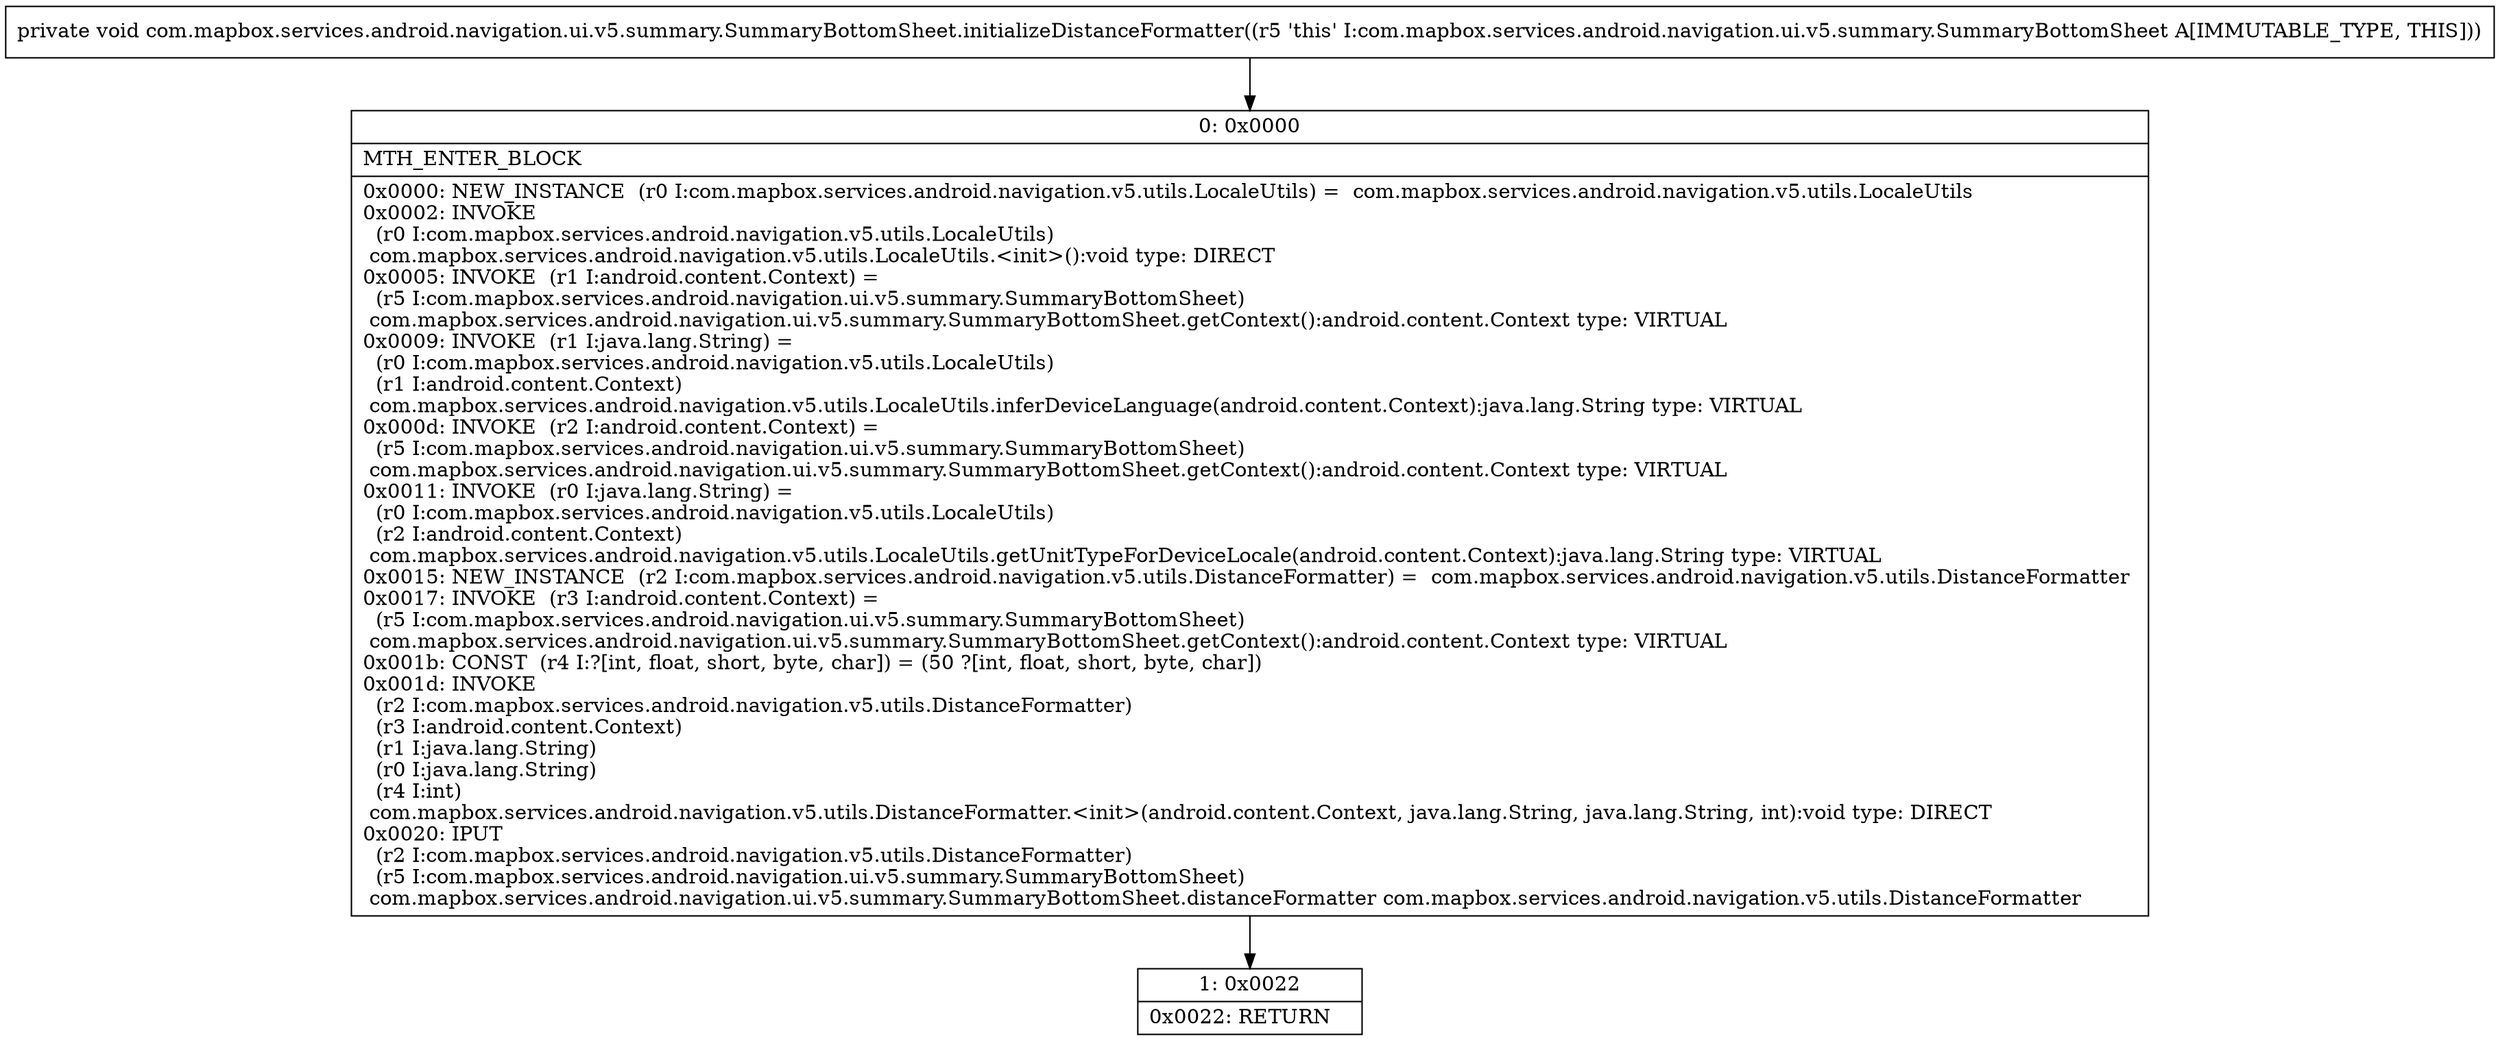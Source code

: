 digraph "CFG forcom.mapbox.services.android.navigation.ui.v5.summary.SummaryBottomSheet.initializeDistanceFormatter()V" {
Node_0 [shape=record,label="{0\:\ 0x0000|MTH_ENTER_BLOCK\l|0x0000: NEW_INSTANCE  (r0 I:com.mapbox.services.android.navigation.v5.utils.LocaleUtils) =  com.mapbox.services.android.navigation.v5.utils.LocaleUtils \l0x0002: INVOKE  \l  (r0 I:com.mapbox.services.android.navigation.v5.utils.LocaleUtils)\l com.mapbox.services.android.navigation.v5.utils.LocaleUtils.\<init\>():void type: DIRECT \l0x0005: INVOKE  (r1 I:android.content.Context) = \l  (r5 I:com.mapbox.services.android.navigation.ui.v5.summary.SummaryBottomSheet)\l com.mapbox.services.android.navigation.ui.v5.summary.SummaryBottomSheet.getContext():android.content.Context type: VIRTUAL \l0x0009: INVOKE  (r1 I:java.lang.String) = \l  (r0 I:com.mapbox.services.android.navigation.v5.utils.LocaleUtils)\l  (r1 I:android.content.Context)\l com.mapbox.services.android.navigation.v5.utils.LocaleUtils.inferDeviceLanguage(android.content.Context):java.lang.String type: VIRTUAL \l0x000d: INVOKE  (r2 I:android.content.Context) = \l  (r5 I:com.mapbox.services.android.navigation.ui.v5.summary.SummaryBottomSheet)\l com.mapbox.services.android.navigation.ui.v5.summary.SummaryBottomSheet.getContext():android.content.Context type: VIRTUAL \l0x0011: INVOKE  (r0 I:java.lang.String) = \l  (r0 I:com.mapbox.services.android.navigation.v5.utils.LocaleUtils)\l  (r2 I:android.content.Context)\l com.mapbox.services.android.navigation.v5.utils.LocaleUtils.getUnitTypeForDeviceLocale(android.content.Context):java.lang.String type: VIRTUAL \l0x0015: NEW_INSTANCE  (r2 I:com.mapbox.services.android.navigation.v5.utils.DistanceFormatter) =  com.mapbox.services.android.navigation.v5.utils.DistanceFormatter \l0x0017: INVOKE  (r3 I:android.content.Context) = \l  (r5 I:com.mapbox.services.android.navigation.ui.v5.summary.SummaryBottomSheet)\l com.mapbox.services.android.navigation.ui.v5.summary.SummaryBottomSheet.getContext():android.content.Context type: VIRTUAL \l0x001b: CONST  (r4 I:?[int, float, short, byte, char]) = (50 ?[int, float, short, byte, char]) \l0x001d: INVOKE  \l  (r2 I:com.mapbox.services.android.navigation.v5.utils.DistanceFormatter)\l  (r3 I:android.content.Context)\l  (r1 I:java.lang.String)\l  (r0 I:java.lang.String)\l  (r4 I:int)\l com.mapbox.services.android.navigation.v5.utils.DistanceFormatter.\<init\>(android.content.Context, java.lang.String, java.lang.String, int):void type: DIRECT \l0x0020: IPUT  \l  (r2 I:com.mapbox.services.android.navigation.v5.utils.DistanceFormatter)\l  (r5 I:com.mapbox.services.android.navigation.ui.v5.summary.SummaryBottomSheet)\l com.mapbox.services.android.navigation.ui.v5.summary.SummaryBottomSheet.distanceFormatter com.mapbox.services.android.navigation.v5.utils.DistanceFormatter \l}"];
Node_1 [shape=record,label="{1\:\ 0x0022|0x0022: RETURN   \l}"];
MethodNode[shape=record,label="{private void com.mapbox.services.android.navigation.ui.v5.summary.SummaryBottomSheet.initializeDistanceFormatter((r5 'this' I:com.mapbox.services.android.navigation.ui.v5.summary.SummaryBottomSheet A[IMMUTABLE_TYPE, THIS])) }"];
MethodNode -> Node_0;
Node_0 -> Node_1;
}

